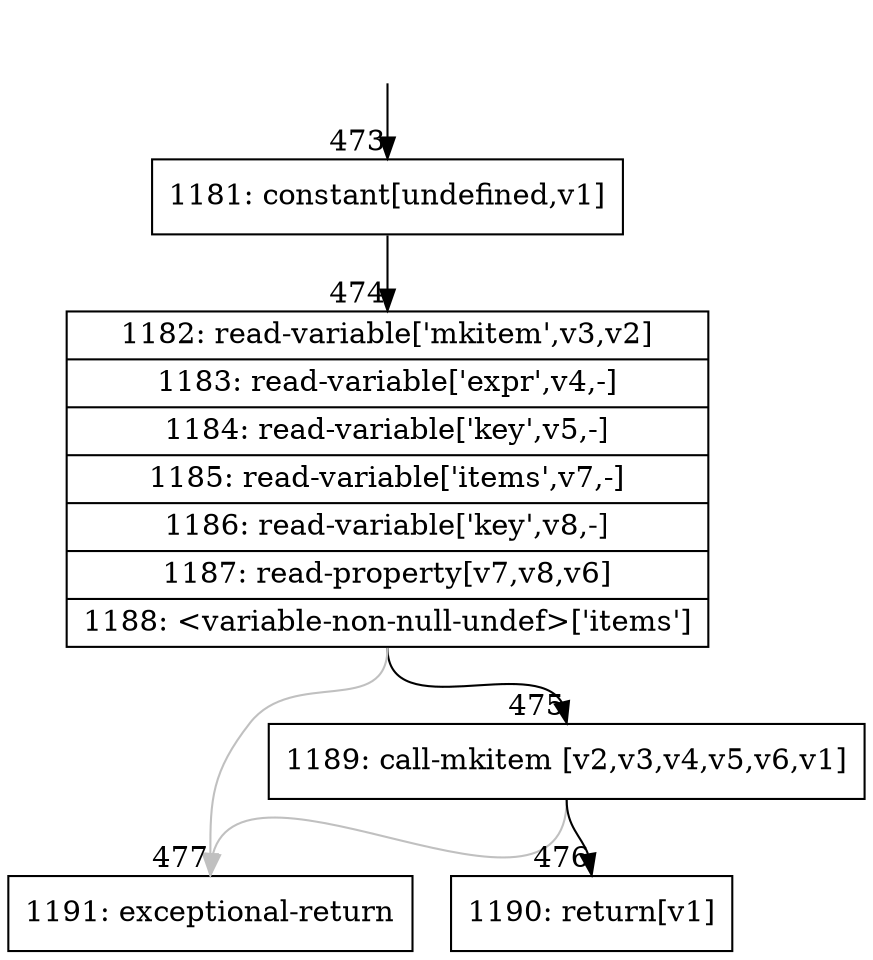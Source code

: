 digraph {
rankdir="TD"
BB_entry46[shape=none,label=""];
BB_entry46 -> BB473 [tailport=s, headport=n, headlabel="    473"]
BB473 [shape=record label="{1181: constant[undefined,v1]}" ] 
BB473 -> BB474 [tailport=s, headport=n, headlabel="      474"]
BB474 [shape=record label="{1182: read-variable['mkitem',v3,v2]|1183: read-variable['expr',v4,-]|1184: read-variable['key',v5,-]|1185: read-variable['items',v7,-]|1186: read-variable['key',v8,-]|1187: read-property[v7,v8,v6]|1188: \<variable-non-null-undef\>['items']}" ] 
BB474 -> BB475 [tailport=s, headport=n, headlabel="      475"]
BB474 -> BB477 [tailport=s, headport=n, color=gray, headlabel="      477"]
BB475 [shape=record label="{1189: call-mkitem [v2,v3,v4,v5,v6,v1]}" ] 
BB475 -> BB476 [tailport=s, headport=n, headlabel="      476"]
BB475 -> BB477 [tailport=s, headport=n, color=gray]
BB476 [shape=record label="{1190: return[v1]}" ] 
BB477 [shape=record label="{1191: exceptional-return}" ] 
//#$~ 468
}
